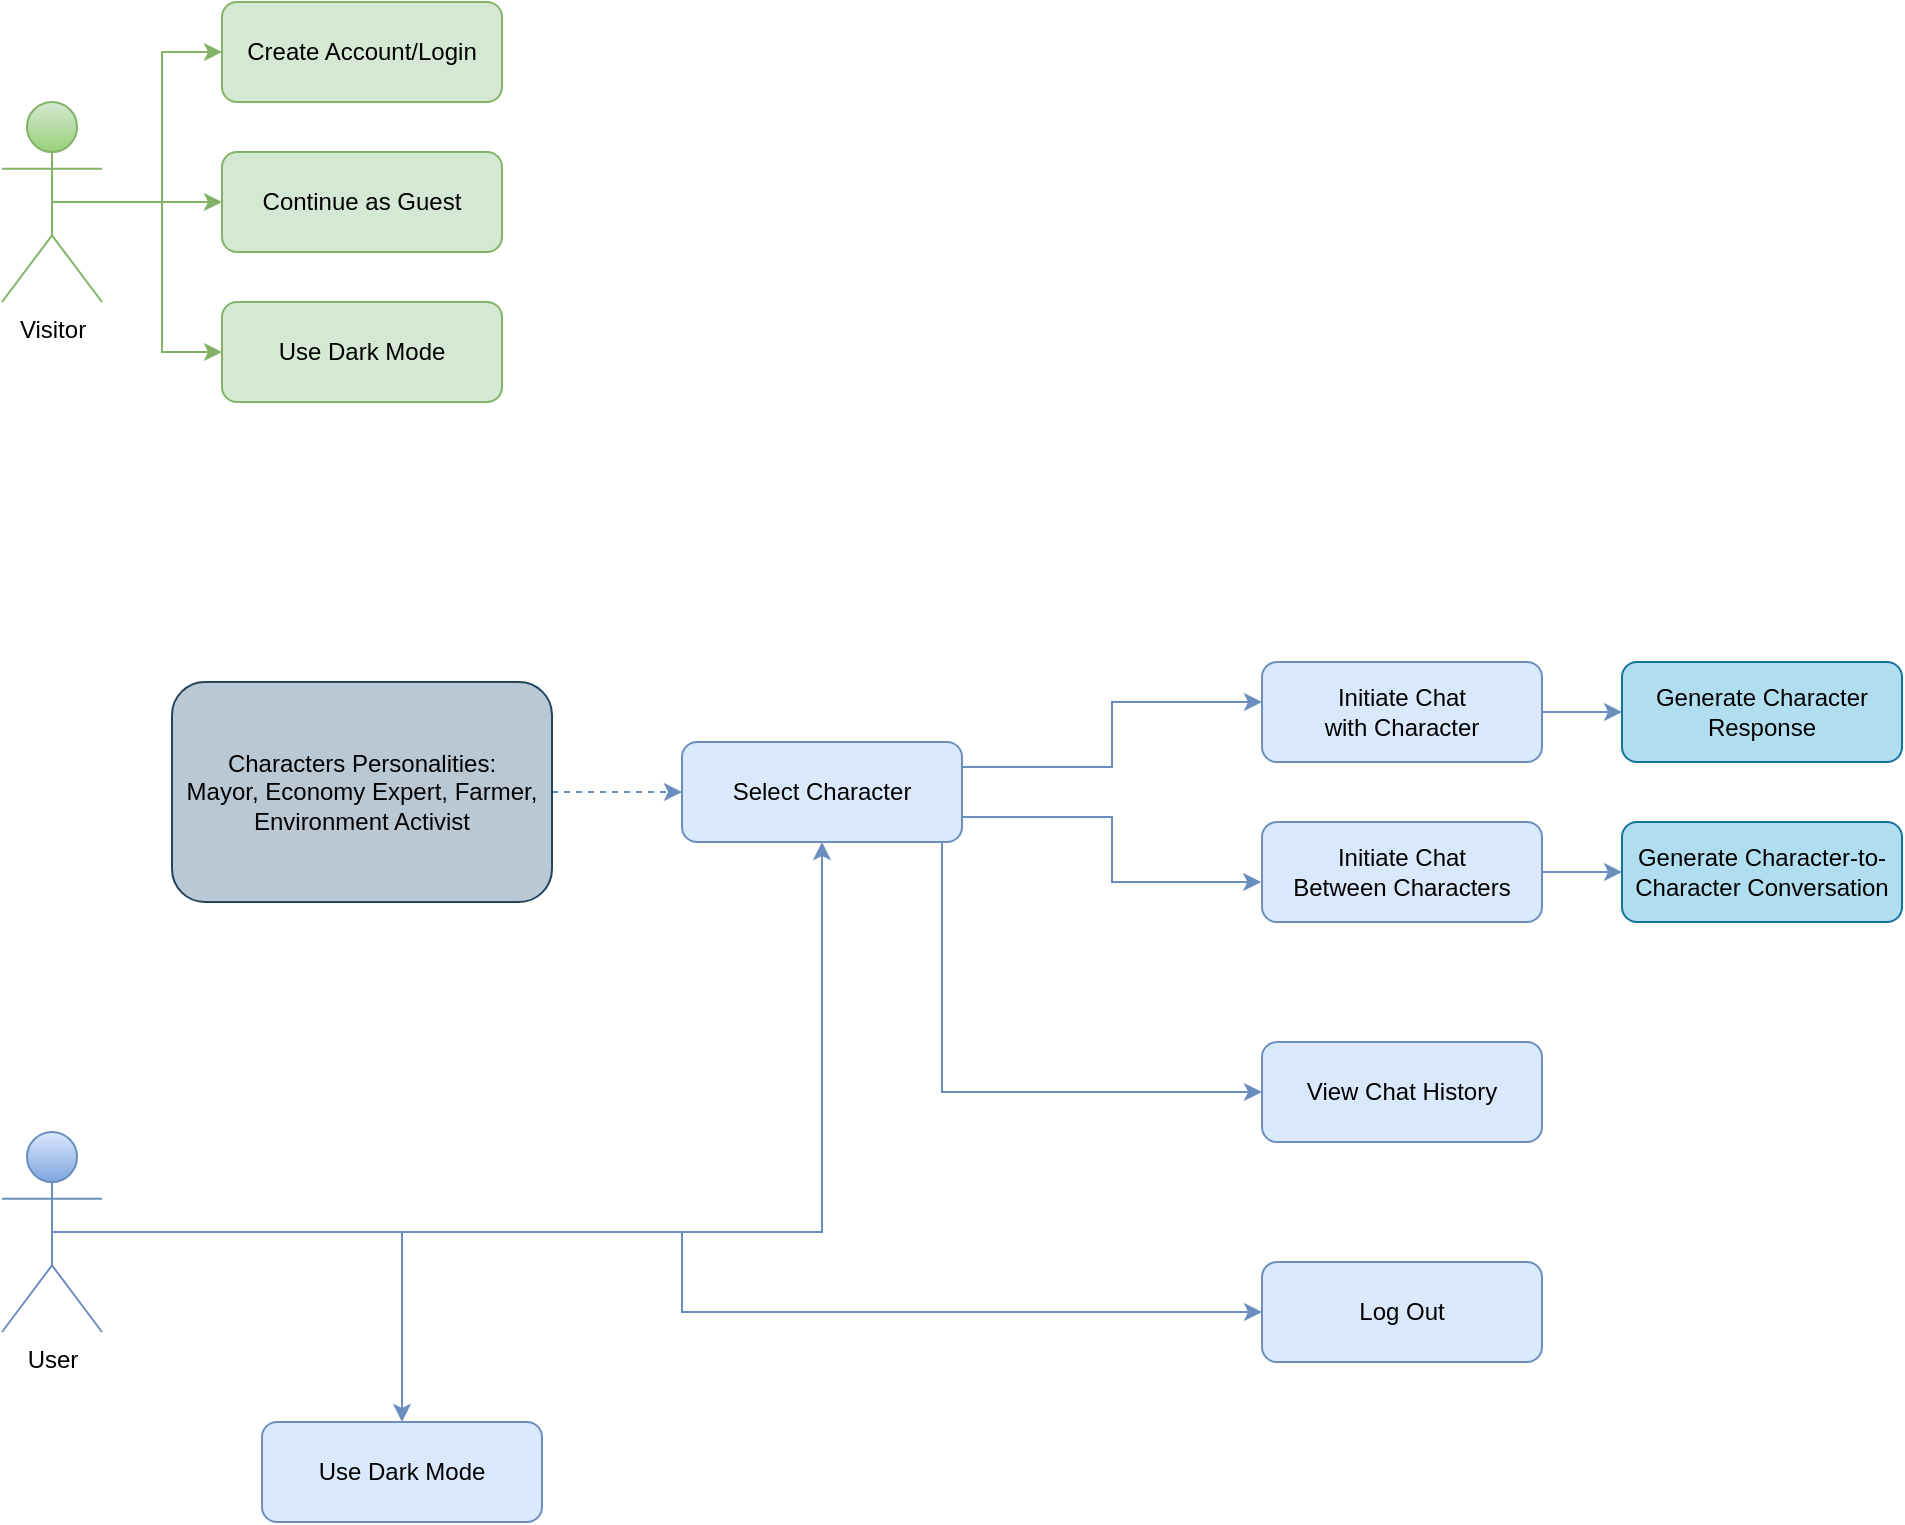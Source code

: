 <mxfile version="26.0.8">
  <diagram name="Page-1" id="zP6wzRz9r5LpWP_PtcU_">
    <mxGraphModel dx="1050" dy="617" grid="1" gridSize="10" guides="1" tooltips="1" connect="1" arrows="1" fold="1" page="1" pageScale="1" pageWidth="1654" pageHeight="1169" math="0" shadow="0">
      <root>
        <mxCell id="0" />
        <mxCell id="1" parent="0" />
        <mxCell id="k6x84uJGbS90VUC5g5yI-51" style="edgeStyle=orthogonalEdgeStyle;rounded=0;orthogonalLoop=1;jettySize=auto;html=1;exitX=0.5;exitY=0.5;exitDx=0;exitDy=0;exitPerimeter=0;fillColor=#dae8fc;strokeColor=#6c8ebf;" parent="1" source="k6x84uJGbS90VUC5g5yI-1" target="k6x84uJGbS90VUC5g5yI-2" edge="1">
          <mxGeometry relative="1" as="geometry">
            <mxPoint x="530" y="755" as="targetPoint" />
          </mxGeometry>
        </mxCell>
        <mxCell id="rDgIhhFxG3D8Y_QI1E0Q-1" style="edgeStyle=orthogonalEdgeStyle;rounded=0;orthogonalLoop=1;jettySize=auto;html=1;exitX=0.5;exitY=0.5;exitDx=0;exitDy=0;exitPerimeter=0;entryX=0;entryY=0.5;entryDx=0;entryDy=0;fillColor=#dae8fc;strokeColor=#6c8ebf;" parent="1" source="k6x84uJGbS90VUC5g5yI-1" target="k6x84uJGbS90VUC5g5yI-66" edge="1">
          <mxGeometry relative="1" as="geometry" />
        </mxCell>
        <mxCell id="K1-2WigZk9Gggby-33Rz-4" style="edgeStyle=orthogonalEdgeStyle;rounded=0;orthogonalLoop=1;jettySize=auto;html=1;exitX=0.5;exitY=0.5;exitDx=0;exitDy=0;exitPerimeter=0;entryX=0.5;entryY=0;entryDx=0;entryDy=0;fillColor=#dae8fc;strokeColor=#6c8ebf;gradientColor=#7ea6e0;" edge="1" parent="1" source="k6x84uJGbS90VUC5g5yI-1" target="K1-2WigZk9Gggby-33Rz-3">
          <mxGeometry relative="1" as="geometry" />
        </mxCell>
        <mxCell id="k6x84uJGbS90VUC5g5yI-1" value="User" style="shape=umlActor;verticalLabelPosition=bottom;verticalAlign=top;html=1;outlineConnect=0;fillColor=#dae8fc;gradientColor=#7ea6e0;strokeColor=#6c8ebf;" parent="1" vertex="1">
          <mxGeometry x="210" y="705" width="50" height="100" as="geometry" />
        </mxCell>
        <mxCell id="k6x84uJGbS90VUC5g5yI-44" style="edgeStyle=orthogonalEdgeStyle;rounded=0;orthogonalLoop=1;jettySize=auto;html=1;exitX=1;exitY=0.25;exitDx=0;exitDy=0;fillColor=#dae8fc;strokeColor=#6c8ebf;" parent="1" source="k6x84uJGbS90VUC5g5yI-2" edge="1">
          <mxGeometry relative="1" as="geometry">
            <mxPoint x="840" y="490" as="targetPoint" />
            <Array as="points">
              <mxPoint x="765" y="523" />
              <mxPoint x="765" y="490" />
              <mxPoint x="840" y="490" />
            </Array>
          </mxGeometry>
        </mxCell>
        <mxCell id="k6x84uJGbS90VUC5g5yI-45" style="edgeStyle=orthogonalEdgeStyle;rounded=0;orthogonalLoop=1;jettySize=auto;html=1;exitX=1;exitY=0.75;exitDx=0;exitDy=0;entryX=-0.003;entryY=0.614;entryDx=0;entryDy=0;fillColor=#dae8fc;strokeColor=#6c8ebf;entryPerimeter=0;" parent="1" source="k6x84uJGbS90VUC5g5yI-2" target="k6x84uJGbS90VUC5g5yI-4" edge="1">
          <mxGeometry relative="1" as="geometry">
            <Array as="points">
              <mxPoint x="765" y="548" />
              <mxPoint x="765" y="580" />
              <mxPoint x="840" y="580" />
            </Array>
          </mxGeometry>
        </mxCell>
        <mxCell id="k6x84uJGbS90VUC5g5yI-2" value="Select Character" style="rounded=1;whiteSpace=wrap;html=1;fillColor=#dae8fc;strokeColor=#6c8ebf;" parent="1" vertex="1">
          <mxGeometry x="550" y="510" width="140" height="50" as="geometry" />
        </mxCell>
        <mxCell id="k6x84uJGbS90VUC5g5yI-17" style="edgeStyle=orthogonalEdgeStyle;rounded=0;orthogonalLoop=1;jettySize=auto;html=1;exitX=1;exitY=0.5;exitDx=0;exitDy=0;entryX=0;entryY=0.5;entryDx=0;entryDy=0;fillColor=#dae8fc;strokeColor=#6c8ebf;" parent="1" source="k6x84uJGbS90VUC5g5yI-3" target="k6x84uJGbS90VUC5g5yI-15" edge="1">
          <mxGeometry relative="1" as="geometry" />
        </mxCell>
        <mxCell id="k6x84uJGbS90VUC5g5yI-3" value="Initiate Chat&lt;div&gt;with Character&lt;/div&gt;" style="rounded=1;whiteSpace=wrap;html=1;fillColor=#dae8fc;strokeColor=#6c8ebf;" parent="1" vertex="1">
          <mxGeometry x="840" y="470" width="140" height="50" as="geometry" />
        </mxCell>
        <mxCell id="k6x84uJGbS90VUC5g5yI-19" style="edgeStyle=orthogonalEdgeStyle;rounded=0;orthogonalLoop=1;jettySize=auto;html=1;exitX=1;exitY=0.5;exitDx=0;exitDy=0;entryX=0;entryY=0.5;entryDx=0;entryDy=0;fillColor=#dae8fc;strokeColor=#6c8ebf;" parent="1" source="k6x84uJGbS90VUC5g5yI-4" target="k6x84uJGbS90VUC5g5yI-18" edge="1">
          <mxGeometry relative="1" as="geometry" />
        </mxCell>
        <mxCell id="k6x84uJGbS90VUC5g5yI-4" value="Initiate Chat&lt;div&gt;Between Characters&lt;/div&gt;" style="rounded=1;whiteSpace=wrap;html=1;fillColor=#dae8fc;strokeColor=#6c8ebf;" parent="1" vertex="1">
          <mxGeometry x="840" y="550" width="140" height="50" as="geometry" />
        </mxCell>
        <mxCell id="k6x84uJGbS90VUC5g5yI-5" value="View Chat History" style="rounded=1;whiteSpace=wrap;html=1;fillColor=#dae8fc;strokeColor=#6c8ebf;" parent="1" vertex="1">
          <mxGeometry x="840" y="660" width="140" height="50" as="geometry" />
        </mxCell>
        <mxCell id="k6x84uJGbS90VUC5g5yI-15" value="Generate Character Response" style="rounded=1;whiteSpace=wrap;html=1;fillColor=#b1ddf0;strokeColor=#10739e;" parent="1" vertex="1">
          <mxGeometry x="1020" y="470" width="140" height="50" as="geometry" />
        </mxCell>
        <mxCell id="k6x84uJGbS90VUC5g5yI-18" value="Generate Character-to-Character Conversation" style="rounded=1;whiteSpace=wrap;html=1;fillColor=#b1ddf0;strokeColor=#10739e;" parent="1" vertex="1">
          <mxGeometry x="1020" y="550" width="140" height="50" as="geometry" />
        </mxCell>
        <mxCell id="k6x84uJGbS90VUC5g5yI-74" style="edgeStyle=orthogonalEdgeStyle;rounded=0;orthogonalLoop=1;jettySize=auto;html=1;exitX=1;exitY=0.5;exitDx=0;exitDy=0;fillColor=#dae8fc;strokeColor=#6c8ebf;dashed=1;" parent="1" source="k6x84uJGbS90VUC5g5yI-20" target="k6x84uJGbS90VUC5g5yI-2" edge="1">
          <mxGeometry relative="1" as="geometry" />
        </mxCell>
        <mxCell id="k6x84uJGbS90VUC5g5yI-20" value="Characters Personalities:&lt;div&gt;Mayor, Economy Expert, Farmer, Environment Activist&lt;/div&gt;" style="rounded=1;whiteSpace=wrap;html=1;fillColor=#bac8d3;strokeColor=#23445d;" parent="1" vertex="1">
          <mxGeometry x="295" y="480" width="190" height="110" as="geometry" />
        </mxCell>
        <mxCell id="k6x84uJGbS90VUC5g5yI-39" style="edgeStyle=orthogonalEdgeStyle;rounded=0;orthogonalLoop=1;jettySize=auto;html=1;exitX=0.5;exitY=0.5;exitDx=0;exitDy=0;exitPerimeter=0;entryX=0;entryY=0.5;entryDx=0;entryDy=0;fillColor=#d5e8d4;strokeColor=#82b366;" parent="1" source="k6x84uJGbS90VUC5g5yI-33" target="k6x84uJGbS90VUC5g5yI-37" edge="1">
          <mxGeometry relative="1" as="geometry" />
        </mxCell>
        <mxCell id="k6x84uJGbS90VUC5g5yI-71" style="edgeStyle=orthogonalEdgeStyle;rounded=0;orthogonalLoop=1;jettySize=auto;html=1;exitX=0.5;exitY=0.5;exitDx=0;exitDy=0;exitPerimeter=0;entryX=0;entryY=0.5;entryDx=0;entryDy=0;fillColor=#d5e8d4;strokeColor=#82b366;" parent="1" source="k6x84uJGbS90VUC5g5yI-33" target="k6x84uJGbS90VUC5g5yI-68" edge="1">
          <mxGeometry relative="1" as="geometry" />
        </mxCell>
        <mxCell id="k6x84uJGbS90VUC5g5yI-33" value="Visitor" style="shape=umlActor;verticalLabelPosition=bottom;verticalAlign=top;html=1;outlineConnect=0;fillColor=#d5e8d4;gradientColor=#97d077;strokeColor=#82b366;" parent="1" vertex="1">
          <mxGeometry x="210" y="190" width="50" height="100" as="geometry" />
        </mxCell>
        <mxCell id="k6x84uJGbS90VUC5g5yI-37" value="Continue as Guest" style="rounded=1;whiteSpace=wrap;html=1;fillColor=#d5e8d4;strokeColor=#82b366;" parent="1" vertex="1">
          <mxGeometry x="320" y="215" width="140" height="50" as="geometry" />
        </mxCell>
        <mxCell id="k6x84uJGbS90VUC5g5yI-38" value="Create Account/Login" style="rounded=1;whiteSpace=wrap;html=1;fillColor=#d5e8d4;strokeColor=#82b366;" parent="1" vertex="1">
          <mxGeometry x="320" y="140" width="140" height="50" as="geometry" />
        </mxCell>
        <mxCell id="k6x84uJGbS90VUC5g5yI-40" style="edgeStyle=orthogonalEdgeStyle;rounded=0;orthogonalLoop=1;jettySize=auto;html=1;exitX=0.5;exitY=0.5;exitDx=0;exitDy=0;exitPerimeter=0;entryX=0;entryY=0.5;entryDx=0;entryDy=0;fillColor=#d5e8d4;strokeColor=#82b366;" parent="1" source="k6x84uJGbS90VUC5g5yI-33" target="k6x84uJGbS90VUC5g5yI-38" edge="1">
          <mxGeometry relative="1" as="geometry" />
        </mxCell>
        <mxCell id="k6x84uJGbS90VUC5g5yI-60" style="edgeStyle=orthogonalEdgeStyle;rounded=0;orthogonalLoop=1;jettySize=auto;html=1;fillColor=#dae8fc;strokeColor=#6c8ebf;" parent="1" edge="1">
          <mxGeometry relative="1" as="geometry">
            <mxPoint x="680" y="560" as="sourcePoint" />
            <mxPoint x="840" y="685" as="targetPoint" />
            <Array as="points">
              <mxPoint x="680" y="685" />
              <mxPoint x="840" y="685" />
            </Array>
          </mxGeometry>
        </mxCell>
        <mxCell id="k6x84uJGbS90VUC5g5yI-66" value="Log Out" style="rounded=1;whiteSpace=wrap;html=1;fillColor=#dae8fc;strokeColor=#6c8ebf;" parent="1" vertex="1">
          <mxGeometry x="840" y="770" width="140" height="50" as="geometry" />
        </mxCell>
        <mxCell id="k6x84uJGbS90VUC5g5yI-68" value="Use Dark M&lt;span style=&quot;background-color: transparent; color: light-dark(rgb(0, 0, 0), rgb(255, 255, 255));&quot;&gt;ode&lt;/span&gt;" style="rounded=1;whiteSpace=wrap;html=1;fillColor=#d5e8d4;strokeColor=#82b366;" parent="1" vertex="1">
          <mxGeometry x="320" y="290" width="140" height="50" as="geometry" />
        </mxCell>
        <mxCell id="K1-2WigZk9Gggby-33Rz-3" value="Use Dark Mode" style="rounded=1;whiteSpace=wrap;html=1;fillColor=#dae8fc;strokeColor=#6c8ebf;" vertex="1" parent="1">
          <mxGeometry x="340" y="850" width="140" height="50" as="geometry" />
        </mxCell>
      </root>
    </mxGraphModel>
  </diagram>
</mxfile>
